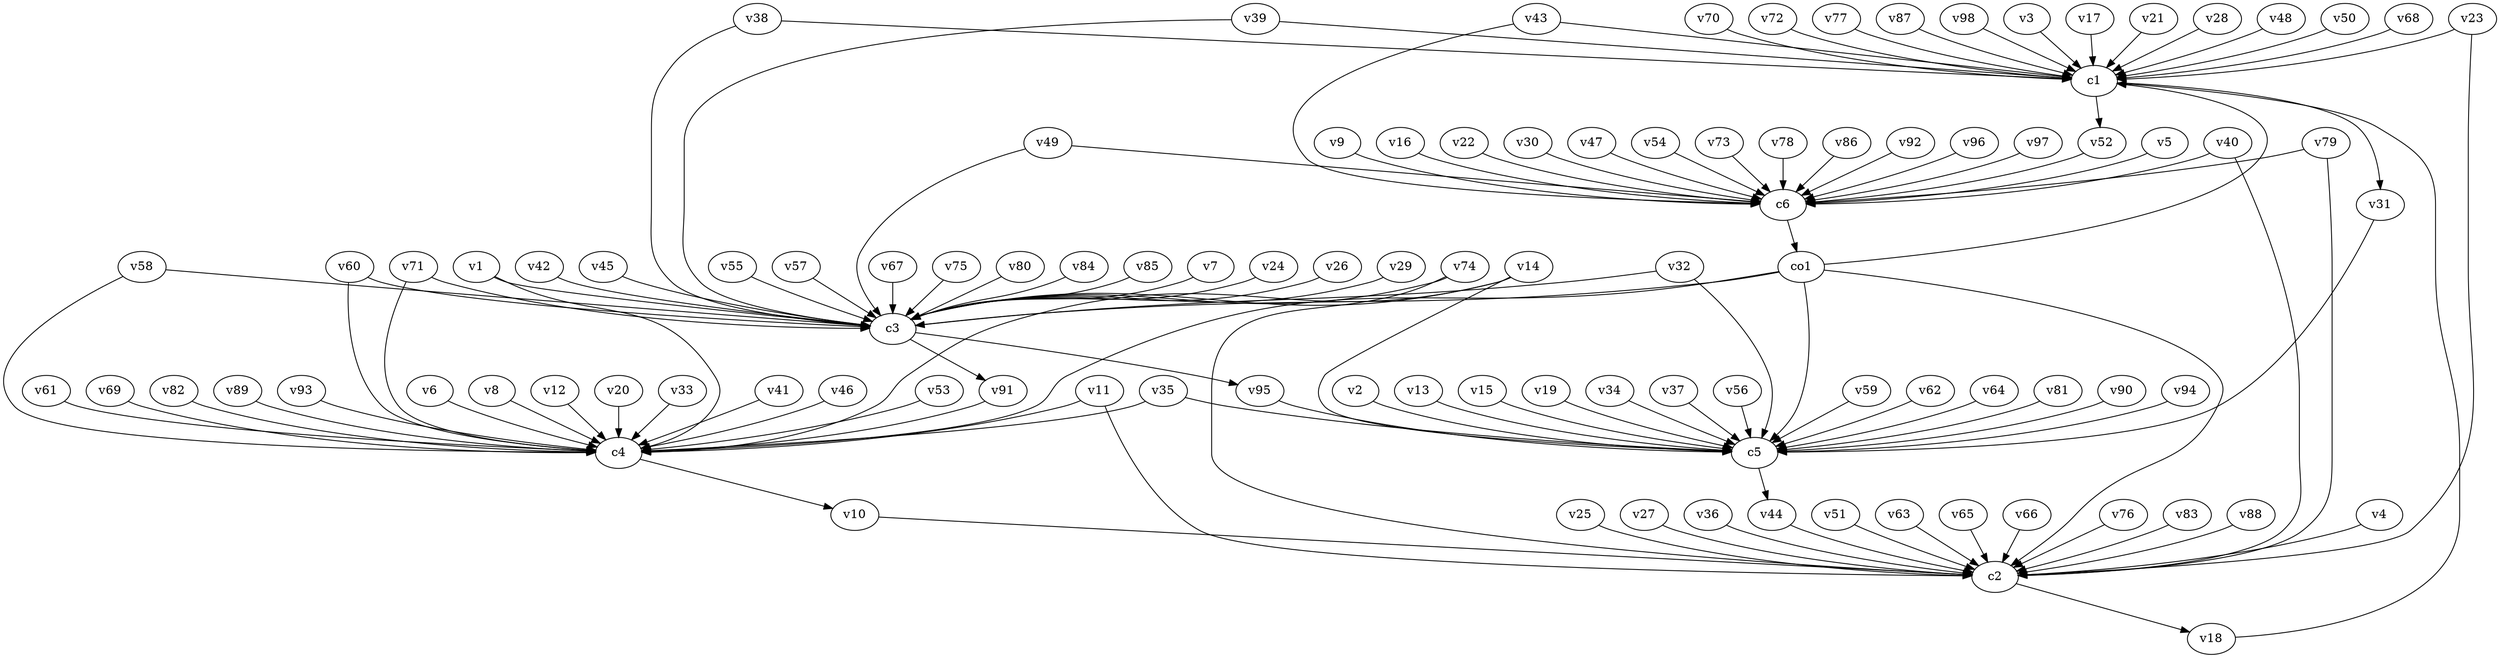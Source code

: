strict digraph  {
c1;
c2;
c3;
c4;
c5;
c6;
v1;
v2;
v3;
v4;
v5;
v6;
v7;
v8;
v9;
v10;
v11;
v12;
v13;
v14;
v15;
v16;
v17;
v18;
v19;
v20;
v21;
v22;
v23;
v24;
v25;
v26;
v27;
v28;
v29;
v30;
v31;
v32;
v33;
v34;
v35;
v36;
v37;
v38;
v39;
v40;
v41;
v42;
v43;
v44;
v45;
v46;
v47;
v48;
v49;
v50;
v51;
v52;
v53;
v54;
v55;
v56;
v57;
v58;
v59;
v60;
v61;
v62;
v63;
v64;
v65;
v66;
v67;
v68;
v69;
v70;
v71;
v72;
v73;
v74;
v75;
v76;
v77;
v78;
v79;
v80;
v81;
v82;
v83;
v84;
v85;
v86;
v87;
v88;
v89;
v90;
v91;
v92;
v93;
v94;
v95;
v96;
v97;
v98;
co1;
c1 -> v52  [weight=1];
c1 -> v31  [weight=1];
c2 -> v18  [weight=1];
c3 -> v95  [weight=1];
c3 -> v91  [weight=1];
c4 -> v10  [weight=1];
c5 -> v44  [weight=1];
c6 -> co1  [weight=1];
v1 -> c3  [weight=1];
v1 -> c4  [weight=1];
v2 -> c5  [weight=1];
v3 -> c1  [weight=1];
v4 -> c2  [weight=1];
v5 -> c6  [weight=1];
v6 -> c4  [weight=1];
v7 -> c3  [weight=1];
v8 -> c4  [weight=1];
v9 -> c6  [weight=1];
v10 -> c2  [weight=1];
v11 -> c2  [weight=1];
v11 -> c4  [weight=1];
v12 -> c4  [weight=1];
v13 -> c5  [weight=1];
v14 -> c3  [weight=1];
v14 -> c4  [weight=1];
v14 -> c5  [weight=1];
v15 -> c5  [weight=1];
v16 -> c6  [weight=1];
v17 -> c1  [weight=1];
v18 -> c1  [weight=1];
v19 -> c5  [weight=1];
v20 -> c4  [weight=1];
v21 -> c1  [weight=1];
v22 -> c6  [weight=1];
v23 -> c1  [weight=1];
v23 -> c2  [weight=1];
v24 -> c3  [weight=1];
v25 -> c2  [weight=1];
v26 -> c3  [weight=1];
v27 -> c2  [weight=1];
v28 -> c1  [weight=1];
v29 -> c3  [weight=1];
v30 -> c6  [weight=1];
v31 -> c5  [weight=1];
v32 -> c3  [weight=1];
v32 -> c5  [weight=1];
v33 -> c4  [weight=1];
v34 -> c5  [weight=1];
v35 -> c5  [weight=1];
v35 -> c4  [weight=1];
v36 -> c2  [weight=1];
v37 -> c5  [weight=1];
v38 -> c1  [weight=1];
v38 -> c3  [weight=1];
v39 -> c3  [weight=1];
v39 -> c1  [weight=1];
v40 -> c2  [weight=1];
v40 -> c6  [weight=1];
v41 -> c4  [weight=1];
v42 -> c3  [weight=1];
v43 -> c1  [weight=1];
v43 -> c6  [weight=1];
v44 -> c2  [weight=1];
v45 -> c3  [weight=1];
v46 -> c4  [weight=1];
v47 -> c6  [weight=1];
v48 -> c1  [weight=1];
v49 -> c3  [weight=1];
v49 -> c6  [weight=1];
v50 -> c1  [weight=1];
v51 -> c2  [weight=1];
v52 -> c6  [weight=1];
v53 -> c4  [weight=1];
v54 -> c6  [weight=1];
v55 -> c3  [weight=1];
v56 -> c5  [weight=1];
v57 -> c3  [weight=1];
v58 -> c3  [weight=1];
v58 -> c4  [weight=1];
v59 -> c5  [weight=1];
v60 -> c3  [weight=1];
v60 -> c4  [weight=1];
v61 -> c4  [weight=1];
v62 -> c5  [weight=1];
v63 -> c2  [weight=1];
v64 -> c5  [weight=1];
v65 -> c2  [weight=1];
v66 -> c2  [weight=1];
v67 -> c3  [weight=1];
v68 -> c1  [weight=1];
v69 -> c4  [weight=1];
v70 -> c1  [weight=1];
v71 -> c3  [weight=1];
v71 -> c4  [weight=1];
v72 -> c1  [weight=1];
v73 -> c6  [weight=1];
v74 -> c2  [weight=1];
v74 -> c3  [weight=1];
v75 -> c3  [weight=1];
v76 -> c2  [weight=1];
v77 -> c1  [weight=1];
v78 -> c6  [weight=1];
v79 -> c6  [weight=1];
v79 -> c2  [weight=1];
v80 -> c3  [weight=1];
v81 -> c5  [weight=1];
v82 -> c4  [weight=1];
v83 -> c2  [weight=1];
v84 -> c3  [weight=1];
v85 -> c3  [weight=1];
v86 -> c6  [weight=1];
v87 -> c1  [weight=1];
v88 -> c2  [weight=1];
v89 -> c4  [weight=1];
v90 -> c5  [weight=1];
v91 -> c4  [weight=1];
v92 -> c6  [weight=1];
v93 -> c4  [weight=1];
v94 -> c5  [weight=1];
v95 -> c5  [weight=1];
v96 -> c6  [weight=1];
v97 -> c6  [weight=1];
v98 -> c1  [weight=1];
co1 -> c2  [weight=1];
co1 -> c3  [weight=1];
co1 -> c4  [weight=1];
co1 -> c1  [weight=1];
co1 -> c5  [weight=1];
}
